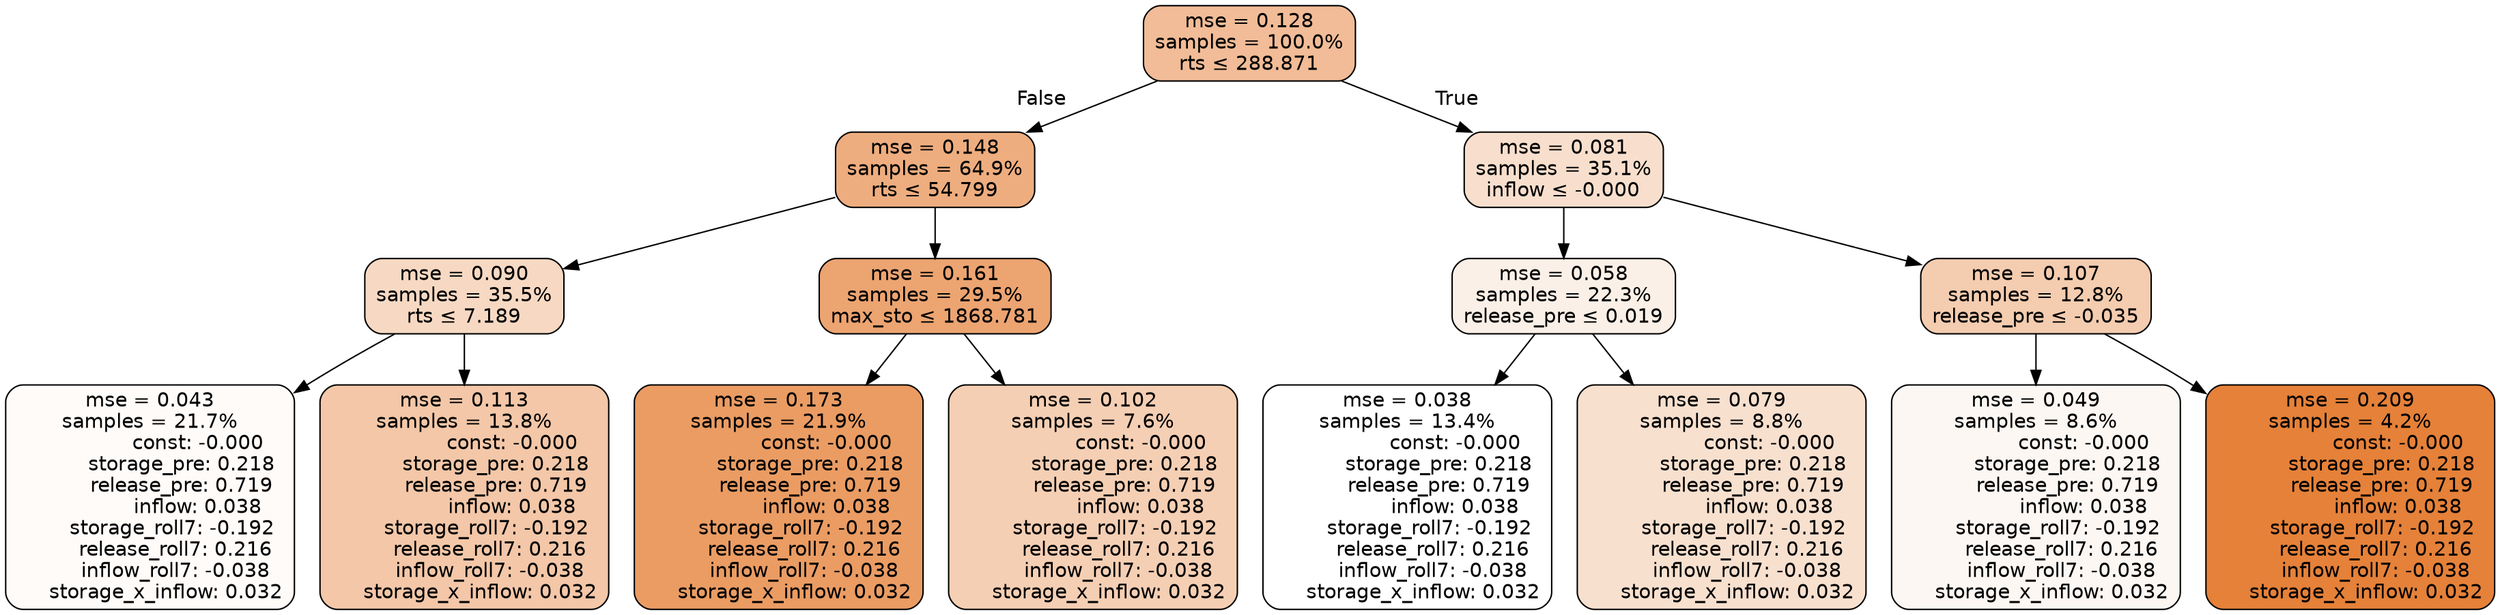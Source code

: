digraph tree {
node [shape=rectangle, style="filled, rounded", color="black", fontname=helvetica] ;
edge [fontname=helvetica] ;
	"0" [label="mse = 0.128
samples = 100.0%
rts &le; 288.871", fillcolor="#f1bc97"]
	"1" [label="mse = 0.148
samples = 64.9%
rts &le; 54.799", fillcolor="#eead7f"]
	"2" [label="mse = 0.090
samples = 35.5%
rts &le; 7.189", fillcolor="#f7d9c3"]
	"3" [label="mse = 0.043
samples = 21.7%
               const: -0.000
          storage_pre: 0.218
          release_pre: 0.719
               inflow: 0.038
       storage_roll7: -0.192
        release_roll7: 0.216
        inflow_roll7: -0.038
     storage_x_inflow: 0.032", fillcolor="#fefbf9"]
	"4" [label="mse = 0.113
samples = 13.8%
               const: -0.000
          storage_pre: 0.218
          release_pre: 0.719
               inflow: 0.038
       storage_roll7: -0.192
        release_roll7: 0.216
        inflow_roll7: -0.038
     storage_x_inflow: 0.032", fillcolor="#f3c7a8"]
	"5" [label="mse = 0.161
samples = 29.5%
max_sto &le; 1868.781", fillcolor="#eca471"]
	"6" [label="mse = 0.173
samples = 21.9%
               const: -0.000
          storage_pre: 0.218
          release_pre: 0.719
               inflow: 0.038
       storage_roll7: -0.192
        release_roll7: 0.216
        inflow_roll7: -0.038
     storage_x_inflow: 0.032", fillcolor="#ea9c63"]
	"7" [label="mse = 0.102
samples = 7.6%
               const: -0.000
          storage_pre: 0.218
          release_pre: 0.719
               inflow: 0.038
       storage_roll7: -0.192
        release_roll7: 0.216
        inflow_roll7: -0.038
     storage_x_inflow: 0.032", fillcolor="#f5cfb4"]
	"8" [label="mse = 0.081
samples = 35.1%
inflow &le; -0.000", fillcolor="#f8dfcd"]
	"9" [label="mse = 0.058
samples = 22.3%
release_pre &le; 0.019", fillcolor="#fbf0e7"]
	"10" [label="mse = 0.038
samples = 13.4%
               const: -0.000
          storage_pre: 0.218
          release_pre: 0.719
               inflow: 0.038
       storage_roll7: -0.192
        release_roll7: 0.216
        inflow_roll7: -0.038
     storage_x_inflow: 0.032", fillcolor="#ffffff"]
	"11" [label="mse = 0.079
samples = 8.8%
               const: -0.000
          storage_pre: 0.218
          release_pre: 0.719
               inflow: 0.038
       storage_roll7: -0.192
        release_roll7: 0.216
        inflow_roll7: -0.038
     storage_x_inflow: 0.032", fillcolor="#f8e0cf"]
	"12" [label="mse = 0.107
samples = 12.8%
release_pre &le; -0.035", fillcolor="#f4ccaf"]
	"13" [label="mse = 0.049
samples = 8.6%
               const: -0.000
          storage_pre: 0.218
          release_pre: 0.719
               inflow: 0.038
       storage_roll7: -0.192
        release_roll7: 0.216
        inflow_roll7: -0.038
     storage_x_inflow: 0.032", fillcolor="#fdf7f3"]
	"14" [label="mse = 0.209
samples = 4.2%
               const: -0.000
          storage_pre: 0.218
          release_pre: 0.719
               inflow: 0.038
       storage_roll7: -0.192
        release_roll7: 0.216
        inflow_roll7: -0.038
     storage_x_inflow: 0.032", fillcolor="#e58139"]

	"0" -> "1" [labeldistance=2.5, labelangle=45, headlabel="False"]
	"1" -> "2"
	"2" -> "3"
	"2" -> "4"
	"1" -> "5"
	"5" -> "6"
	"5" -> "7"
	"0" -> "8" [labeldistance=2.5, labelangle=-45, headlabel="True"]
	"8" -> "9"
	"9" -> "10"
	"9" -> "11"
	"8" -> "12"
	"12" -> "13"
	"12" -> "14"
}